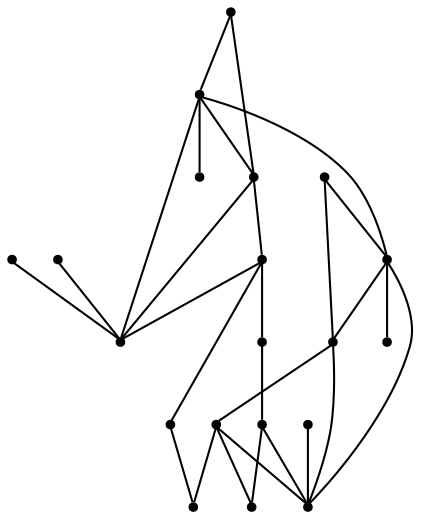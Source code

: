 graph {
  node [shape=point,comment="{\"directed\":false,\"doi\":\"10.1007/978-3-030-04414-5_31\",\"figure\":\"2 (2)\"}"]

  v0 [pos="1273.290406324085,852.0812726250361"]
  v1 [pos="1182.5883960271374,852.0812726250361"]
  v2 [pos="1264.5181297489885,804.9993318899978"]
  v3 [pos="1257.9348526589336,809.3458013238142"]
  v4 [pos="1198.3659542263413,806.4328516096332"]
  v5 [pos="1234.5967269780756,824.7397326991918"]
  v6 [pos="1214.9904147666546,840.0211139546373"]
  v7 [pos="1242.1771022518426,802.0488654691728"]
  v8 [pos="1221.4696612053558,839.283497349431"]
  v9 [pos="1130.7687001172999,839.283497349431"]
  v10 [pos="1124.2906300643263,840.0211139546371"]
  v11 [pos="1201.100669512066,832.1448947143556"]
  v12 [pos="1250.5158329950748,838.0833442626497"]
  v13 [pos="1107.6670915560694,806.4328516096332"]
  v14 [pos="1173.8192670787168,804.999331889998"]
  v15 [pos="1167.2338915708776,809.3458013238142"]
  v16 [pos="1143.8957658900197,824.7397326991918"]
  v17 [pos="1151.4750919548947,802.0488654691729"]
  v18 [pos="1110.4019340186296,832.1448947143556"]
  v19 [pos="1159.8139498749624,838.0833442626497"]

  v0 -- v1 [id="-1",pos="1273.290406324085,852.0812726250361 1182.5883960271374,852.0812726250361 1182.5883960271374,852.0812726250361 1182.5883960271374,852.0812726250361"]
  v13 -- v19 [id="-2",pos="1107.6670915560694,806.4328516096332 1159.8139498749624,838.0833442626497 1159.8139498749624,838.0833442626497 1159.8139498749624,838.0833442626497"]
  v13 -- v17 [id="-3",pos="1107.6670915560694,806.4328516096332 1151.4750919548947,802.0488654691729 1151.4750919548947,802.0488654691729 1151.4750919548947,802.0488654691729"]
  v13 -- v15 [id="-4",pos="1107.6670915560694,806.4328516096332 1167.2338915708776,809.3458013238142 1167.2338915708776,809.3458013238142 1167.2338915708776,809.3458013238142"]
  v18 -- v17 [id="-5",pos="1110.4019340186296,832.1448947143556 1151.4750919548947,802.0488654691729 1151.4750919548947,802.0488654691729 1151.4750919548947,802.0488654691729"]
  v9 -- v17 [id="-6",pos="1130.7687001172999,839.283497349431 1151.4750919548947,802.0488654691729 1151.4750919548947,802.0488654691729 1151.4750919548947,802.0488654691729"]
  v16 -- v17 [id="-7",pos="1143.8957658900197,824.7397326991918 1151.4750919548947,802.0488654691729 1151.4750919548947,802.0488654691729 1151.4750919548947,802.0488654691729"]
  v16 -- v1 [id="-8",pos="1143.8957658900197,824.7397326991918 1182.5883960271374,852.0812726250361 1182.5883960271374,852.0812726250361 1182.5883960271374,852.0812726250361"]
  v15 -- v17 [id="-9",pos="1167.2338915708776,809.3458013238142 1151.4750919548947,802.0488654691729 1151.4750919548947,802.0488654691729 1151.4750919548947,802.0488654691729"]
  v15 -- v16 [id="-10",pos="1167.2338915708776,809.3458013238142 1143.8957658900197,824.7397326991918 1143.8957658900197,824.7397326991918 1143.8957658900197,824.7397326991918"]
  v16 -- v10 [id="-11",pos="1143.8957658900197,824.7397326991918 1124.2906300643263,840.0211139546371 1124.2906300643263,840.0211139546371 1124.2906300643263,840.0211139546371"]
  v14 -- v13 [id="-12",pos="1173.8192670787168,804.999331889998 1107.6670915560694,806.4328516096332 1107.6670915560694,806.4328516096332 1107.6670915560694,806.4328516096332"]
  v14 -- v15 [id="-13",pos="1173.8192670787168,804.999331889998 1167.2338915708776,809.3458013238142 1167.2338915708776,809.3458013238142 1167.2338915708776,809.3458013238142"]
  v4 -- v13 [id="-14",pos="1198.3659542263413,806.4328516096332 1107.6670915560694,806.4328516096332 1107.6670915560694,806.4328516096332 1107.6670915560694,806.4328516096332"]
  v4 -- v12 [id="-15",pos="1198.3659542263413,806.4328516096332 1250.5158329950748,838.0833442626497 1250.5158329950748,838.0833442626497 1250.5158329950748,838.0833442626497"]
  v4 -- v7 [id="-16",pos="1198.3659542263413,806.4328516096332 1242.1771022518426,802.0488654691728 1242.1771022518426,802.0488654691728 1242.1771022518426,802.0488654691728"]
  v4 -- v3 [id="-17",pos="1198.3659542263413,806.4328516096332 1257.9348526589336,809.3458013238142 1257.9348526589336,809.3458013238142 1257.9348526589336,809.3458013238142"]
  v11 -- v7 [id="-18",pos="1201.100669512066,832.1448947143556 1242.1771022518426,802.0488654691728 1242.1771022518426,802.0488654691728 1242.1771022518426,802.0488654691728"]
  v6 -- v9 [id="-19",pos="1214.9904147666546,840.0211139546373 1130.7687001172999,839.283497349431 1130.7687001172999,839.283497349431 1130.7687001172999,839.283497349431"]
  v9 -- v10 [id="-20",pos="1130.7687001172999,839.283497349431 1124.2906300643263,840.0211139546371 1124.2906300643263,840.0211139546371 1124.2906300643263,840.0211139546371"]
  v8 -- v7 [id="-21",pos="1221.4696612053558,839.283497349431 1242.1771022518426,802.0488654691728 1242.1771022518426,802.0488654691728 1242.1771022518426,802.0488654691728"]
  v5 -- v7 [id="-22",pos="1234.5967269780756,824.7397326991918 1242.1771022518426,802.0488654691728 1242.1771022518426,802.0488654691728 1242.1771022518426,802.0488654691728"]
  v5 -- v0 [id="-23",pos="1234.5967269780756,824.7397326991918 1273.290406324085,852.0812726250361 1273.290406324085,852.0812726250361 1273.290406324085,852.0812726250361"]
  v3 -- v7 [id="-24",pos="1257.9348526589336,809.3458013238142 1242.1771022518426,802.0488654691728 1242.1771022518426,802.0488654691728 1242.1771022518426,802.0488654691728"]
  v3 -- v5 [id="-25",pos="1257.9348526589336,809.3458013238142 1234.5967269780756,824.7397326991918 1234.5967269780756,824.7397326991918 1234.5967269780756,824.7397326991918"]
  v5 -- v6 [id="-26",pos="1234.5967269780756,824.7397326991918 1214.9904147666546,840.0211139546373 1214.9904147666546,840.0211139546373 1214.9904147666546,840.0211139546373"]
  v2 -- v4 [id="-27",pos="1264.5181297489885,804.9993318899978 1198.3659542263413,806.4328516096332 1198.3659542263413,806.4328516096332 1198.3659542263413,806.4328516096332"]
  v2 -- v3 [id="-28",pos="1264.5181297489885,804.9993318899978 1257.9348526589336,809.3458013238142 1257.9348526589336,809.3458013238142 1257.9348526589336,809.3458013238142"]
}